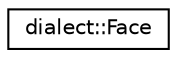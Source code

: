digraph "Graphical Class Hierarchy"
{
  edge [fontname="Helvetica",fontsize="10",labelfontname="Helvetica",labelfontsize="10"];
  node [fontname="Helvetica",fontsize="10",shape=record];
  rankdir="LR";
  Node0 [label="dialect::Face",height=0.2,width=0.4,color="black", fillcolor="white", style="filled",URL="$classdialect_1_1Face.html",tooltip="Represents a single face of a 4-planar, orthogonal layout. "];
}
